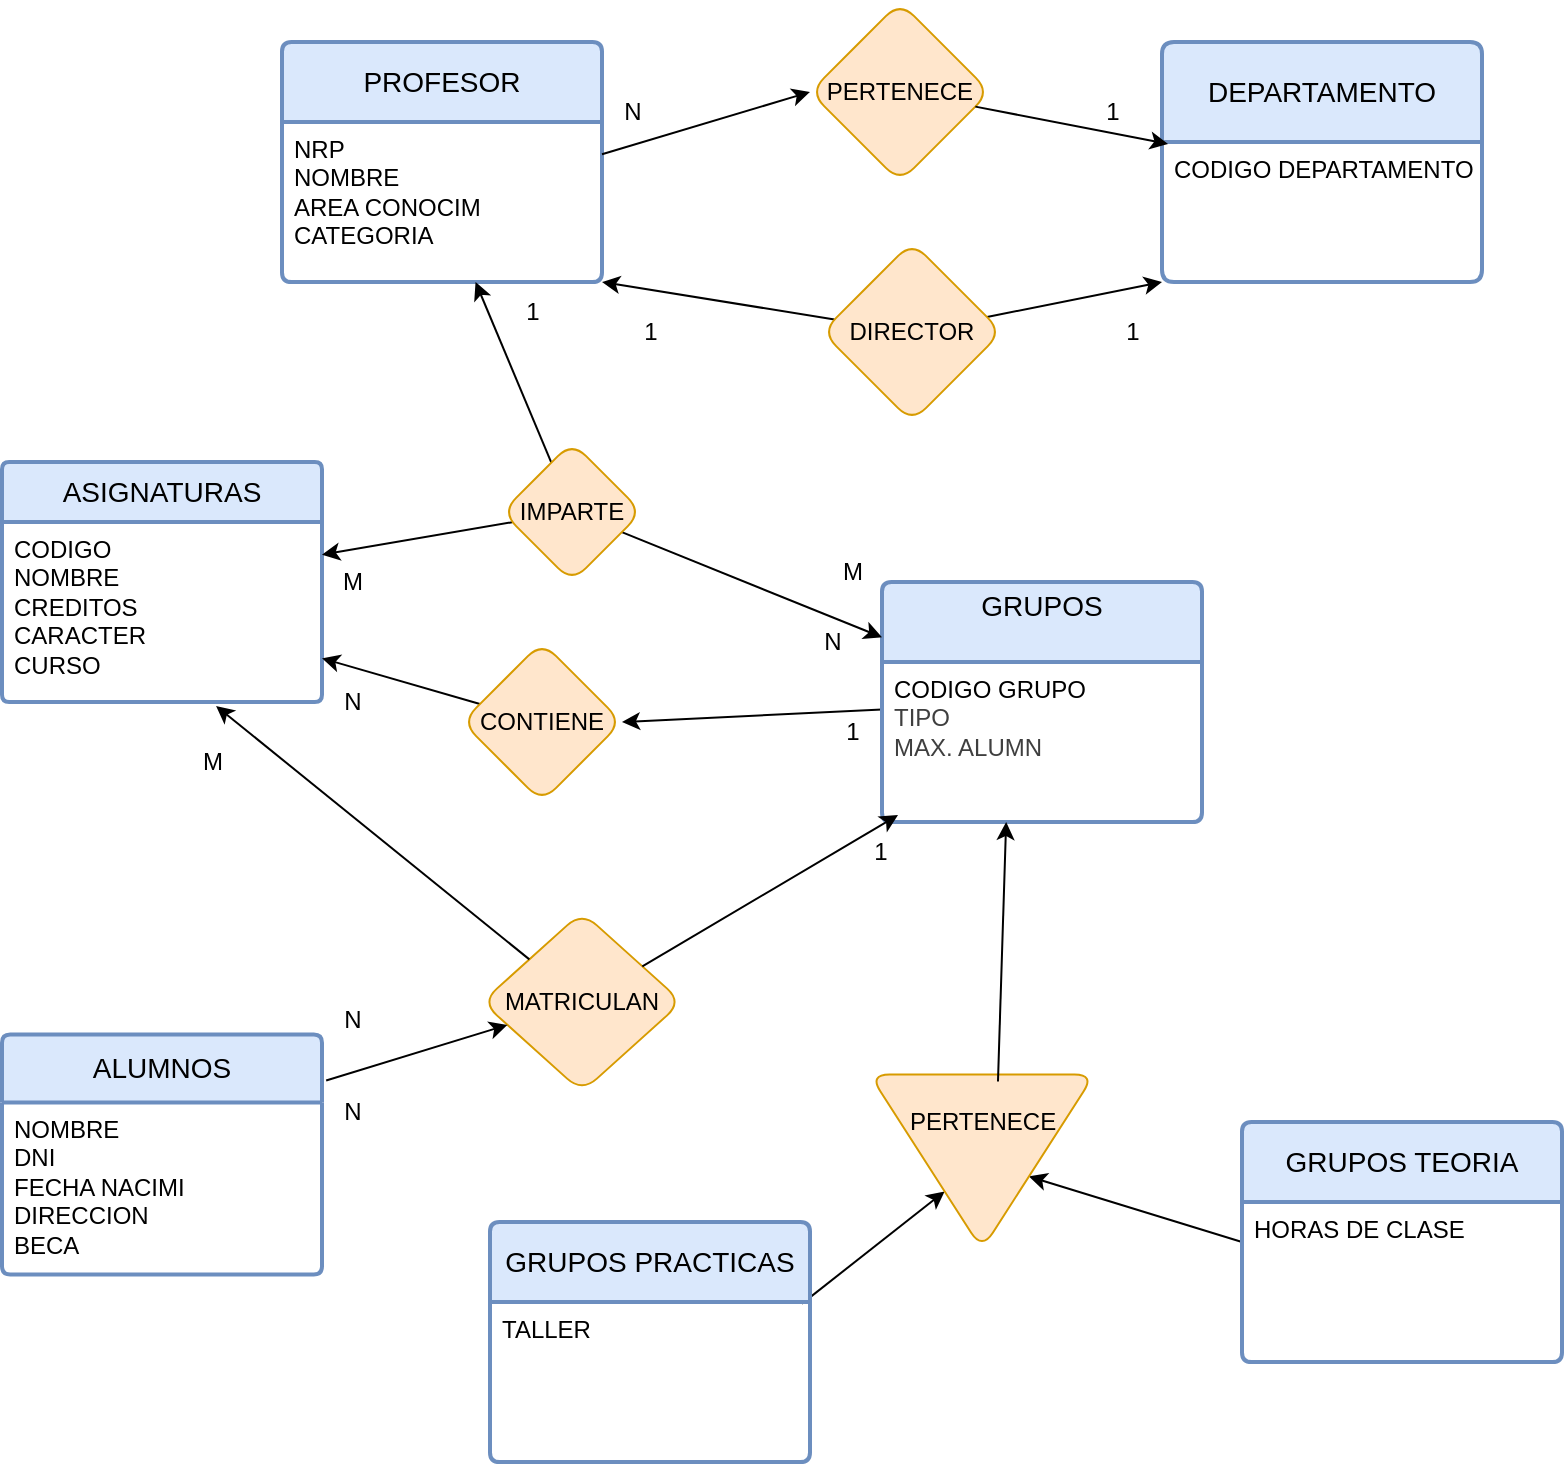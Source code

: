 <mxfile>
    <diagram id="PjCp13Kvacj69PhBjO74" name="Page-1">
        <mxGraphModel dx="937" dy="787" grid="1" gridSize="10" guides="1" tooltips="1" connect="1" arrows="1" fold="1" page="1" pageScale="1" pageWidth="827" pageHeight="1169" math="0" shadow="0">
            <root>
                <mxCell id="0"/>
                <mxCell id="1" parent="0"/>
                <mxCell id="2" value="PROFESOR" style="swimlane;childLayout=stackLayout;horizontal=1;startSize=40;horizontalStack=0;rounded=1;fontSize=14;fontStyle=0;strokeWidth=2;resizeParent=0;resizeLast=1;shadow=0;dashed=0;align=center;arcSize=4;whiteSpace=wrap;html=1;fillColor=#dae8fc;strokeColor=#6c8ebf;" vertex="1" parent="1">
                    <mxGeometry x="150" y="60" width="160" height="120" as="geometry"/>
                </mxCell>
                <mxCell id="3" value="NRP&lt;div&gt;NOMBRE&lt;/div&gt;&lt;div&gt;AREA CONOCIM&lt;/div&gt;&lt;div&gt;CATEGORIA&lt;/div&gt;" style="align=left;strokeColor=none;fillColor=none;spacingLeft=4;fontSize=12;verticalAlign=top;resizable=0;rotatable=0;part=1;html=1;rounded=1;" vertex="1" parent="2">
                    <mxGeometry y="40" width="160" height="80" as="geometry"/>
                </mxCell>
                <mxCell id="4" value="DEPARTAMENTO" style="swimlane;childLayout=stackLayout;horizontal=1;startSize=50;horizontalStack=0;rounded=1;fontSize=14;fontStyle=0;strokeWidth=2;resizeParent=0;resizeLast=1;shadow=0;dashed=0;align=center;arcSize=4;whiteSpace=wrap;html=1;fillColor=#dae8fc;strokeColor=#6c8ebf;" vertex="1" parent="1">
                    <mxGeometry x="590" y="60" width="160" height="120" as="geometry"/>
                </mxCell>
                <mxCell id="5" value="CODIGO DEPARTAMENTO" style="align=left;strokeColor=none;fillColor=none;spacingLeft=4;fontSize=12;verticalAlign=top;resizable=0;rotatable=0;part=1;html=1;rounded=1;" vertex="1" parent="4">
                    <mxGeometry y="50" width="160" height="70" as="geometry"/>
                </mxCell>
                <mxCell id="55" style="edgeStyle=none;html=1;entryX=1;entryY=0.5;entryDx=0;entryDy=0;rounded=1;" edge="1" parent="1" source="6" target="54">
                    <mxGeometry relative="1" as="geometry"/>
                </mxCell>
                <mxCell id="6" value="GRUPOS&lt;div&gt;&lt;br&gt;&lt;/div&gt;" style="swimlane;childLayout=stackLayout;horizontal=1;startSize=40;horizontalStack=0;rounded=1;fontSize=14;fontStyle=0;strokeWidth=2;resizeParent=0;resizeLast=1;shadow=0;dashed=0;align=center;arcSize=4;whiteSpace=wrap;html=1;fillColor=#dae8fc;strokeColor=#6c8ebf;" vertex="1" parent="1">
                    <mxGeometry x="450" y="330" width="160" height="120" as="geometry"/>
                </mxCell>
                <mxCell id="7" value="CODIGO GRUPO&lt;div&gt;&lt;span style=&quot;color: rgb(63, 63, 63); background-color: transparent;&quot;&gt;TIPO&lt;/span&gt;&lt;/div&gt;&lt;div&gt;&lt;span style=&quot;color: rgb(63, 63, 63); background-color: transparent;&quot;&gt;MAX. ALUMN&lt;/span&gt;&lt;/div&gt;&lt;div&gt;&lt;span style=&quot;background-color: transparent; font-family: monospace; font-size: 0px; color: rgb(63, 63, 63);&quot;&gt;%3CmxGraphModel%3E%3Croot%3E%3CmxCell%20id%3D%220%22%2F%3E%3CmxCell%20id%3D%221%22%20parent%3D%220%22%2F%3E%3CmxCell%20id%3D%222%22%20value%3D%22PROFESOR%22%20style%3D%22swimlane%3BchildLayout%3DstackLayout%3Bhorizontal%3D1%3BstartSize%3D50%3BhorizontalStack%3D0%3Brounded%3D1%3BfontSize%3D14%3BfontStyle%3D0%3BstrokeWidth%3D2%3BresizeParent%3D0%3BresizeLast%3D1%3Bshadow%3D0%3Bdashed%3D0%3Balign%3Dcenter%3BarcSize%3D4%3BwhiteSpace%3Dwrap%3Bhtml%3D1%3B%22%20vertex%3D%221%22%20parent%3D%221%22%3E%3CmxGeometry%20x%3D%2240%22%20y%3D%2260%22%20width%3D%22160%22%20height%3D%22120%22%20as%3D%22geometry%22%2F%3E%3C%2FmxCell%3E%3CmxCell%20id%3D%223%22%20value%3D%22%2BAttribute1%26%2310%3B%2BAttribute2%26%2310%3B%2BAttribute3%22%20style%3D%22align%3Dleft%3BstrokeColor%3Dnone%3BfillColor%3Dnone%3BspacingLeft%3D4%3BfontSize%3D12%3BverticalAlign%3Dtop%3Bresizable%3D0%3Brotatable%3D0%3Bpart%3D1%3Bhtml%3D1%3B%22%20vertex%3D%221%22%20parent%3D%222%22%3E%3CmxGeometry%20y%3D%2250%22%20width%3D%22160%22%20height%3D%2270%22%20as%3D%22geometry%22%2F%3E%3C%2FmxCell%3E%3C%2Froot%3E%3C%2FmxGraphModel%3E&lt;/span&gt;&lt;/div&gt;&lt;div&gt;&lt;span style=&quot;background-color: transparent; font-family: monospace; font-size: 0px; color: rgb(63, 63, 63);&quot;&gt;&lt;br&gt;&lt;/span&gt;&lt;/div&gt;" style="align=left;strokeColor=none;fillColor=none;spacingLeft=4;fontSize=12;verticalAlign=top;resizable=0;rotatable=0;part=1;html=1;rounded=1;" vertex="1" parent="6">
                    <mxGeometry y="40" width="160" height="80" as="geometry"/>
                </mxCell>
                <mxCell id="8" value="ALUMNOS" style="swimlane;childLayout=stackLayout;horizontal=1;startSize=34;horizontalStack=0;rounded=1;fontSize=14;fontStyle=0;strokeWidth=2;resizeParent=0;resizeLast=1;shadow=0;dashed=0;align=center;arcSize=4;whiteSpace=wrap;html=1;fillColor=#dae8fc;strokeColor=#6c8ebf;" vertex="1" parent="1">
                    <mxGeometry x="10" y="556.25" width="160" height="120" as="geometry"/>
                </mxCell>
                <mxCell id="9" value="NOMBRE&lt;div&gt;DNI&lt;/div&gt;&lt;div&gt;FECHA NACIMI&lt;/div&gt;&lt;div&gt;DIRECCION&lt;/div&gt;&lt;div&gt;BECA&lt;/div&gt;" style="align=left;strokeColor=none;fillColor=none;spacingLeft=4;fontSize=12;verticalAlign=top;resizable=0;rotatable=0;part=1;html=1;rounded=1;" vertex="1" parent="8">
                    <mxGeometry y="34" width="160" height="86" as="geometry"/>
                </mxCell>
                <mxCell id="10" value="ASIGNATURAS" style="swimlane;childLayout=stackLayout;horizontal=1;startSize=30;horizontalStack=0;rounded=1;fontSize=14;fontStyle=0;strokeWidth=2;resizeParent=0;resizeLast=1;shadow=0;dashed=0;align=center;arcSize=4;whiteSpace=wrap;html=1;fillColor=#dae8fc;strokeColor=#6c8ebf;" vertex="1" parent="1">
                    <mxGeometry x="10" y="270" width="160" height="120" as="geometry"/>
                </mxCell>
                <mxCell id="11" value="CODIGO&lt;div&gt;NOMBRE&lt;/div&gt;&lt;div&gt;CREDITOS&lt;/div&gt;&lt;div&gt;CARACTER&lt;/div&gt;&lt;div&gt;CURSO&lt;/div&gt;" style="align=left;strokeColor=none;fillColor=none;spacingLeft=4;fontSize=12;verticalAlign=top;resizable=0;rotatable=0;part=1;html=1;rounded=1;" vertex="1" parent="10">
                    <mxGeometry y="30" width="160" height="90" as="geometry"/>
                </mxCell>
                <mxCell id="12" value="PERTENECE" style="rhombus;whiteSpace=wrap;html=1;rounded=1;fillColor=#ffe6cc;strokeColor=#d79b00;" vertex="1" parent="1">
                    <mxGeometry x="414" y="40" width="90" height="90" as="geometry"/>
                </mxCell>
                <mxCell id="13" style="edgeStyle=none;html=1;entryX=0;entryY=0.5;entryDx=0;entryDy=0;rounded=1;" edge="1" parent="1" source="3" target="12">
                    <mxGeometry relative="1" as="geometry"/>
                </mxCell>
                <mxCell id="14" style="edgeStyle=none;html=1;entryX=0.019;entryY=0.425;entryDx=0;entryDy=0;entryPerimeter=0;rounded=1;" edge="1" parent="1" source="12" target="4">
                    <mxGeometry relative="1" as="geometry"/>
                </mxCell>
                <mxCell id="15" value="1" style="text;html=1;align=center;verticalAlign=middle;resizable=0;points=[];autosize=1;strokeColor=none;fillColor=none;rounded=1;" vertex="1" parent="1">
                    <mxGeometry x="550" y="80" width="30" height="30" as="geometry"/>
                </mxCell>
                <mxCell id="16" value="N" style="text;html=1;align=center;verticalAlign=middle;resizable=0;points=[];autosize=1;strokeColor=none;fillColor=none;rounded=1;" vertex="1" parent="1">
                    <mxGeometry x="310" y="80" width="30" height="30" as="geometry"/>
                </mxCell>
                <mxCell id="18" style="edgeStyle=none;html=1;rounded=1;" edge="1" parent="1" source="17" target="3">
                    <mxGeometry relative="1" as="geometry"/>
                </mxCell>
                <mxCell id="19" style="edgeStyle=none;html=1;rounded=1;" edge="1" parent="1" source="17" target="10">
                    <mxGeometry relative="1" as="geometry"/>
                </mxCell>
                <mxCell id="53" style="edgeStyle=none;html=1;rounded=1;" edge="1" parent="1" source="17" target="6">
                    <mxGeometry relative="1" as="geometry"/>
                </mxCell>
                <mxCell id="17" value="IMPARTE" style="rhombus;whiteSpace=wrap;html=1;rounded=1;fillColor=#ffe6cc;strokeColor=#d79b00;" vertex="1" parent="1">
                    <mxGeometry x="260" y="260" width="70" height="70" as="geometry"/>
                </mxCell>
                <mxCell id="35" style="edgeStyle=none;html=1;exitX=0.975;exitY=0.34;exitDx=0;exitDy=0;exitPerimeter=0;rounded=1;" edge="1" parent="1" source="46" target="32">
                    <mxGeometry relative="1" as="geometry">
                        <mxPoint x="380" y="756.25" as="sourcePoint"/>
                    </mxGeometry>
                </mxCell>
                <mxCell id="34" style="edgeStyle=none;html=1;exitX=0;exitY=0.25;exitDx=0;exitDy=0;rounded=1;" edge="1" parent="1" source="52" target="32">
                    <mxGeometry relative="1" as="geometry">
                        <mxPoint x="584" y="756.25" as="sourcePoint"/>
                    </mxGeometry>
                </mxCell>
                <mxCell id="32" value="" style="triangle;whiteSpace=wrap;html=1;rotation=90;rounded=1;fillColor=#ffe6cc;strokeColor=#d79b00;" vertex="1" parent="1">
                    <mxGeometry x="456.25" y="563.75" width="87.5" height="112.5" as="geometry"/>
                </mxCell>
                <mxCell id="37" style="edgeStyle=none;html=1;entryX=0.388;entryY=1;entryDx=0;entryDy=0;entryPerimeter=0;exitX=0.04;exitY=0.429;exitDx=0;exitDy=0;exitPerimeter=0;rounded=1;" edge="1" parent="1" source="32" target="7">
                    <mxGeometry relative="1" as="geometry">
                        <mxPoint x="500" y="700" as="sourcePoint"/>
                    </mxGeometry>
                </mxCell>
                <mxCell id="38" value="PERTENECE" style="text;html=1;align=center;verticalAlign=middle;resizable=0;points=[];autosize=1;strokeColor=none;fillColor=none;rounded=1;" vertex="1" parent="1">
                    <mxGeometry x="450" y="585" width="100" height="30" as="geometry"/>
                </mxCell>
                <mxCell id="42" value="MATRICULAN" style="rhombus;whiteSpace=wrap;html=1;rounded=1;fillColor=#ffe6cc;strokeColor=#d79b00;" vertex="1" parent="1">
                    <mxGeometry x="250" y="495" width="100" height="90" as="geometry"/>
                </mxCell>
                <mxCell id="43" style="edgeStyle=none;html=1;exitX=1.013;exitY=0.192;exitDx=0;exitDy=0;exitPerimeter=0;rounded=1;" edge="1" parent="1" source="8" target="42">
                    <mxGeometry relative="1" as="geometry"/>
                </mxCell>
                <mxCell id="44" style="edgeStyle=none;html=1;entryX=0.05;entryY=0.957;entryDx=0;entryDy=0;entryPerimeter=0;rounded=1;" edge="1" parent="1" source="42" target="7">
                    <mxGeometry relative="1" as="geometry"/>
                </mxCell>
                <mxCell id="46" value="GRUPOS PRACTICAS" style="swimlane;childLayout=stackLayout;horizontal=1;startSize=40;horizontalStack=0;rounded=1;fontSize=14;fontStyle=0;strokeWidth=2;resizeParent=0;resizeLast=1;shadow=0;dashed=0;align=center;arcSize=4;whiteSpace=wrap;html=1;fillColor=#dae8fc;strokeColor=#6c8ebf;" vertex="1" parent="1">
                    <mxGeometry x="254" y="650" width="160" height="120" as="geometry"/>
                </mxCell>
                <mxCell id="47" value="&lt;div&gt;TALLER&lt;/div&gt;" style="align=left;strokeColor=none;fillColor=none;spacingLeft=4;fontSize=12;verticalAlign=top;resizable=0;rotatable=0;part=1;html=1;rounded=1;" vertex="1" parent="46">
                    <mxGeometry y="40" width="160" height="80" as="geometry"/>
                </mxCell>
                <mxCell id="51" value="GRUPOS TEORIA" style="swimlane;childLayout=stackLayout;horizontal=1;startSize=40;horizontalStack=0;rounded=1;fontSize=14;fontStyle=0;strokeWidth=2;resizeParent=0;resizeLast=1;shadow=0;dashed=0;align=center;arcSize=4;whiteSpace=wrap;html=1;fillColor=#dae8fc;strokeColor=#6c8ebf;" vertex="1" parent="1">
                    <mxGeometry x="630" y="600" width="160" height="120" as="geometry"/>
                </mxCell>
                <mxCell id="52" value="&lt;div&gt;HORAS DE CLASE&lt;/div&gt;" style="align=left;strokeColor=none;fillColor=none;spacingLeft=4;fontSize=12;verticalAlign=top;resizable=0;rotatable=0;part=1;html=1;rounded=1;" vertex="1" parent="51">
                    <mxGeometry y="40" width="160" height="80" as="geometry"/>
                </mxCell>
                <mxCell id="56" style="edgeStyle=none;html=1;rounded=1;" edge="1" parent="1" source="54" target="11">
                    <mxGeometry relative="1" as="geometry"/>
                </mxCell>
                <mxCell id="54" value="CONTIENE" style="rhombus;whiteSpace=wrap;html=1;rounded=1;fillColor=#ffe6cc;strokeColor=#d79b00;" vertex="1" parent="1">
                    <mxGeometry x="240" y="360" width="80" height="80" as="geometry"/>
                </mxCell>
                <mxCell id="59" value="1" style="text;html=1;align=center;verticalAlign=middle;resizable=0;points=[];autosize=1;strokeColor=none;fillColor=none;rounded=1;" vertex="1" parent="1">
                    <mxGeometry x="260" y="180" width="30" height="30" as="geometry"/>
                </mxCell>
                <mxCell id="60" value="M" style="text;html=1;align=center;verticalAlign=middle;resizable=0;points=[];autosize=1;strokeColor=none;fillColor=none;rounded=1;" vertex="1" parent="1">
                    <mxGeometry x="420" y="310" width="30" height="30" as="geometry"/>
                </mxCell>
                <mxCell id="61" value="N" style="text;html=1;align=center;verticalAlign=middle;resizable=0;points=[];autosize=1;strokeColor=none;fillColor=none;rounded=1;" vertex="1" parent="1">
                    <mxGeometry x="170" y="375" width="30" height="30" as="geometry"/>
                </mxCell>
                <mxCell id="62" value="1" style="text;html=1;align=center;verticalAlign=middle;resizable=0;points=[];autosize=1;strokeColor=none;fillColor=none;rounded=1;" vertex="1" parent="1">
                    <mxGeometry x="420" y="390" width="30" height="30" as="geometry"/>
                </mxCell>
                <mxCell id="63" value="1" style="text;html=1;align=center;verticalAlign=middle;resizable=0;points=[];autosize=1;strokeColor=none;fillColor=none;rounded=1;" vertex="1" parent="1">
                    <mxGeometry x="434" y="450" width="30" height="30" as="geometry"/>
                </mxCell>
                <mxCell id="64" value="N" style="text;html=1;align=center;verticalAlign=middle;resizable=0;points=[];autosize=1;strokeColor=none;fillColor=none;rounded=1;" vertex="1" parent="1">
                    <mxGeometry x="170" y="580" width="30" height="30" as="geometry"/>
                </mxCell>
                <mxCell id="65" value="M" style="text;html=1;align=center;verticalAlign=middle;resizable=0;points=[];autosize=1;strokeColor=none;fillColor=none;rounded=1;" vertex="1" parent="1">
                    <mxGeometry x="170" y="315" width="30" height="30" as="geometry"/>
                </mxCell>
                <mxCell id="66" value="N" style="text;html=1;align=center;verticalAlign=middle;resizable=0;points=[];autosize=1;strokeColor=none;fillColor=none;rounded=1;" vertex="1" parent="1">
                    <mxGeometry x="410" y="345" width="30" height="30" as="geometry"/>
                </mxCell>
                <mxCell id="67" style="edgeStyle=none;html=1;entryX=0.669;entryY=1.022;entryDx=0;entryDy=0;entryPerimeter=0;rounded=1;" edge="1" parent="1" source="42" target="11">
                    <mxGeometry relative="1" as="geometry"/>
                </mxCell>
                <mxCell id="68" value="N" style="text;html=1;align=center;verticalAlign=middle;resizable=0;points=[];autosize=1;strokeColor=none;fillColor=none;rounded=1;" vertex="1" parent="1">
                    <mxGeometry x="170" y="533.75" width="30" height="30" as="geometry"/>
                </mxCell>
                <mxCell id="69" value="M" style="text;html=1;align=center;verticalAlign=middle;resizable=0;points=[];autosize=1;strokeColor=none;fillColor=none;rounded=1;" vertex="1" parent="1">
                    <mxGeometry x="100" y="405" width="30" height="30" as="geometry"/>
                </mxCell>
                <mxCell id="72" style="edgeStyle=none;rounded=1;html=1;entryX=0;entryY=1;entryDx=0;entryDy=0;" edge="1" parent="1" source="71" target="5">
                    <mxGeometry relative="1" as="geometry"/>
                </mxCell>
                <mxCell id="73" style="edgeStyle=none;rounded=1;html=1;entryX=1;entryY=1;entryDx=0;entryDy=0;" edge="1" parent="1" source="71" target="3">
                    <mxGeometry relative="1" as="geometry"/>
                </mxCell>
                <mxCell id="71" value="DIRECTOR" style="rhombus;whiteSpace=wrap;html=1;rounded=1;fillColor=#ffe6cc;strokeColor=#d79b00;" vertex="1" parent="1">
                    <mxGeometry x="420" y="160" width="90" height="90" as="geometry"/>
                </mxCell>
                <mxCell id="74" value="1" style="text;html=1;align=center;verticalAlign=middle;resizable=0;points=[];autosize=1;strokeColor=none;fillColor=none;rounded=1;" vertex="1" parent="1">
                    <mxGeometry x="560" y="190" width="30" height="30" as="geometry"/>
                </mxCell>
                <mxCell id="75" value="1" style="text;html=1;align=center;verticalAlign=middle;resizable=0;points=[];autosize=1;strokeColor=none;fillColor=none;rounded=1;arcSize=50;" vertex="1" parent="1">
                    <mxGeometry x="319" y="190" width="30" height="30" as="geometry"/>
                </mxCell>
            </root>
        </mxGraphModel>
    </diagram>
</mxfile>